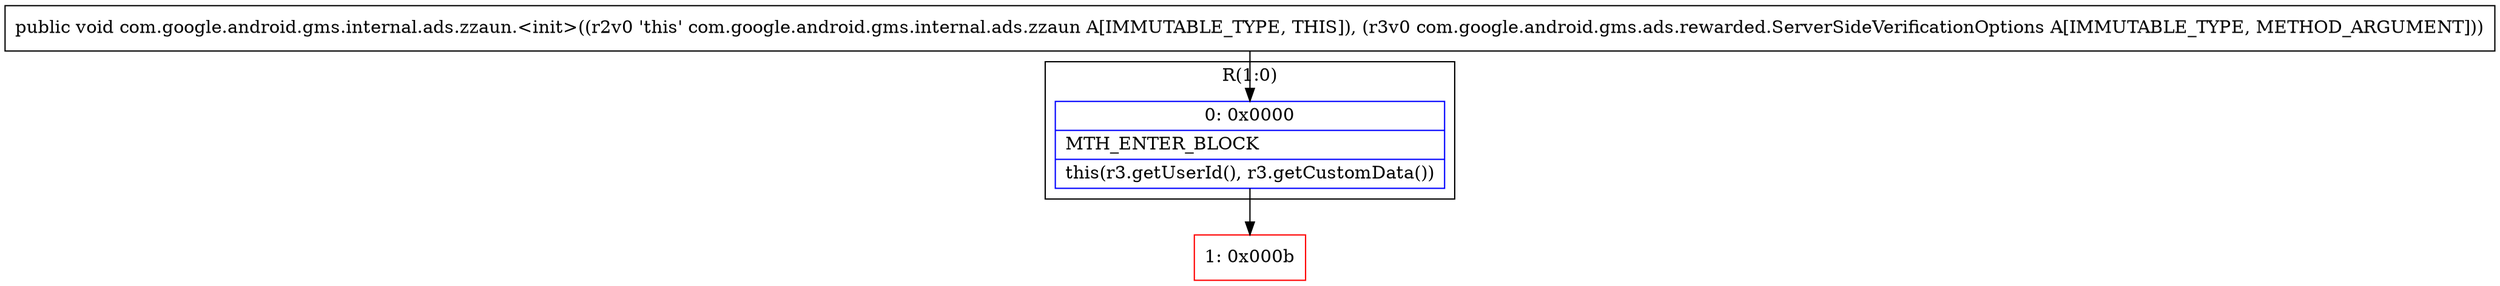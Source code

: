 digraph "CFG forcom.google.android.gms.internal.ads.zzaun.\<init\>(Lcom\/google\/android\/gms\/ads\/rewarded\/ServerSideVerificationOptions;)V" {
subgraph cluster_Region_700889132 {
label = "R(1:0)";
node [shape=record,color=blue];
Node_0 [shape=record,label="{0\:\ 0x0000|MTH_ENTER_BLOCK\l|this(r3.getUserId(), r3.getCustomData())\l}"];
}
Node_1 [shape=record,color=red,label="{1\:\ 0x000b}"];
MethodNode[shape=record,label="{public void com.google.android.gms.internal.ads.zzaun.\<init\>((r2v0 'this' com.google.android.gms.internal.ads.zzaun A[IMMUTABLE_TYPE, THIS]), (r3v0 com.google.android.gms.ads.rewarded.ServerSideVerificationOptions A[IMMUTABLE_TYPE, METHOD_ARGUMENT])) }"];
MethodNode -> Node_0;
Node_0 -> Node_1;
}

